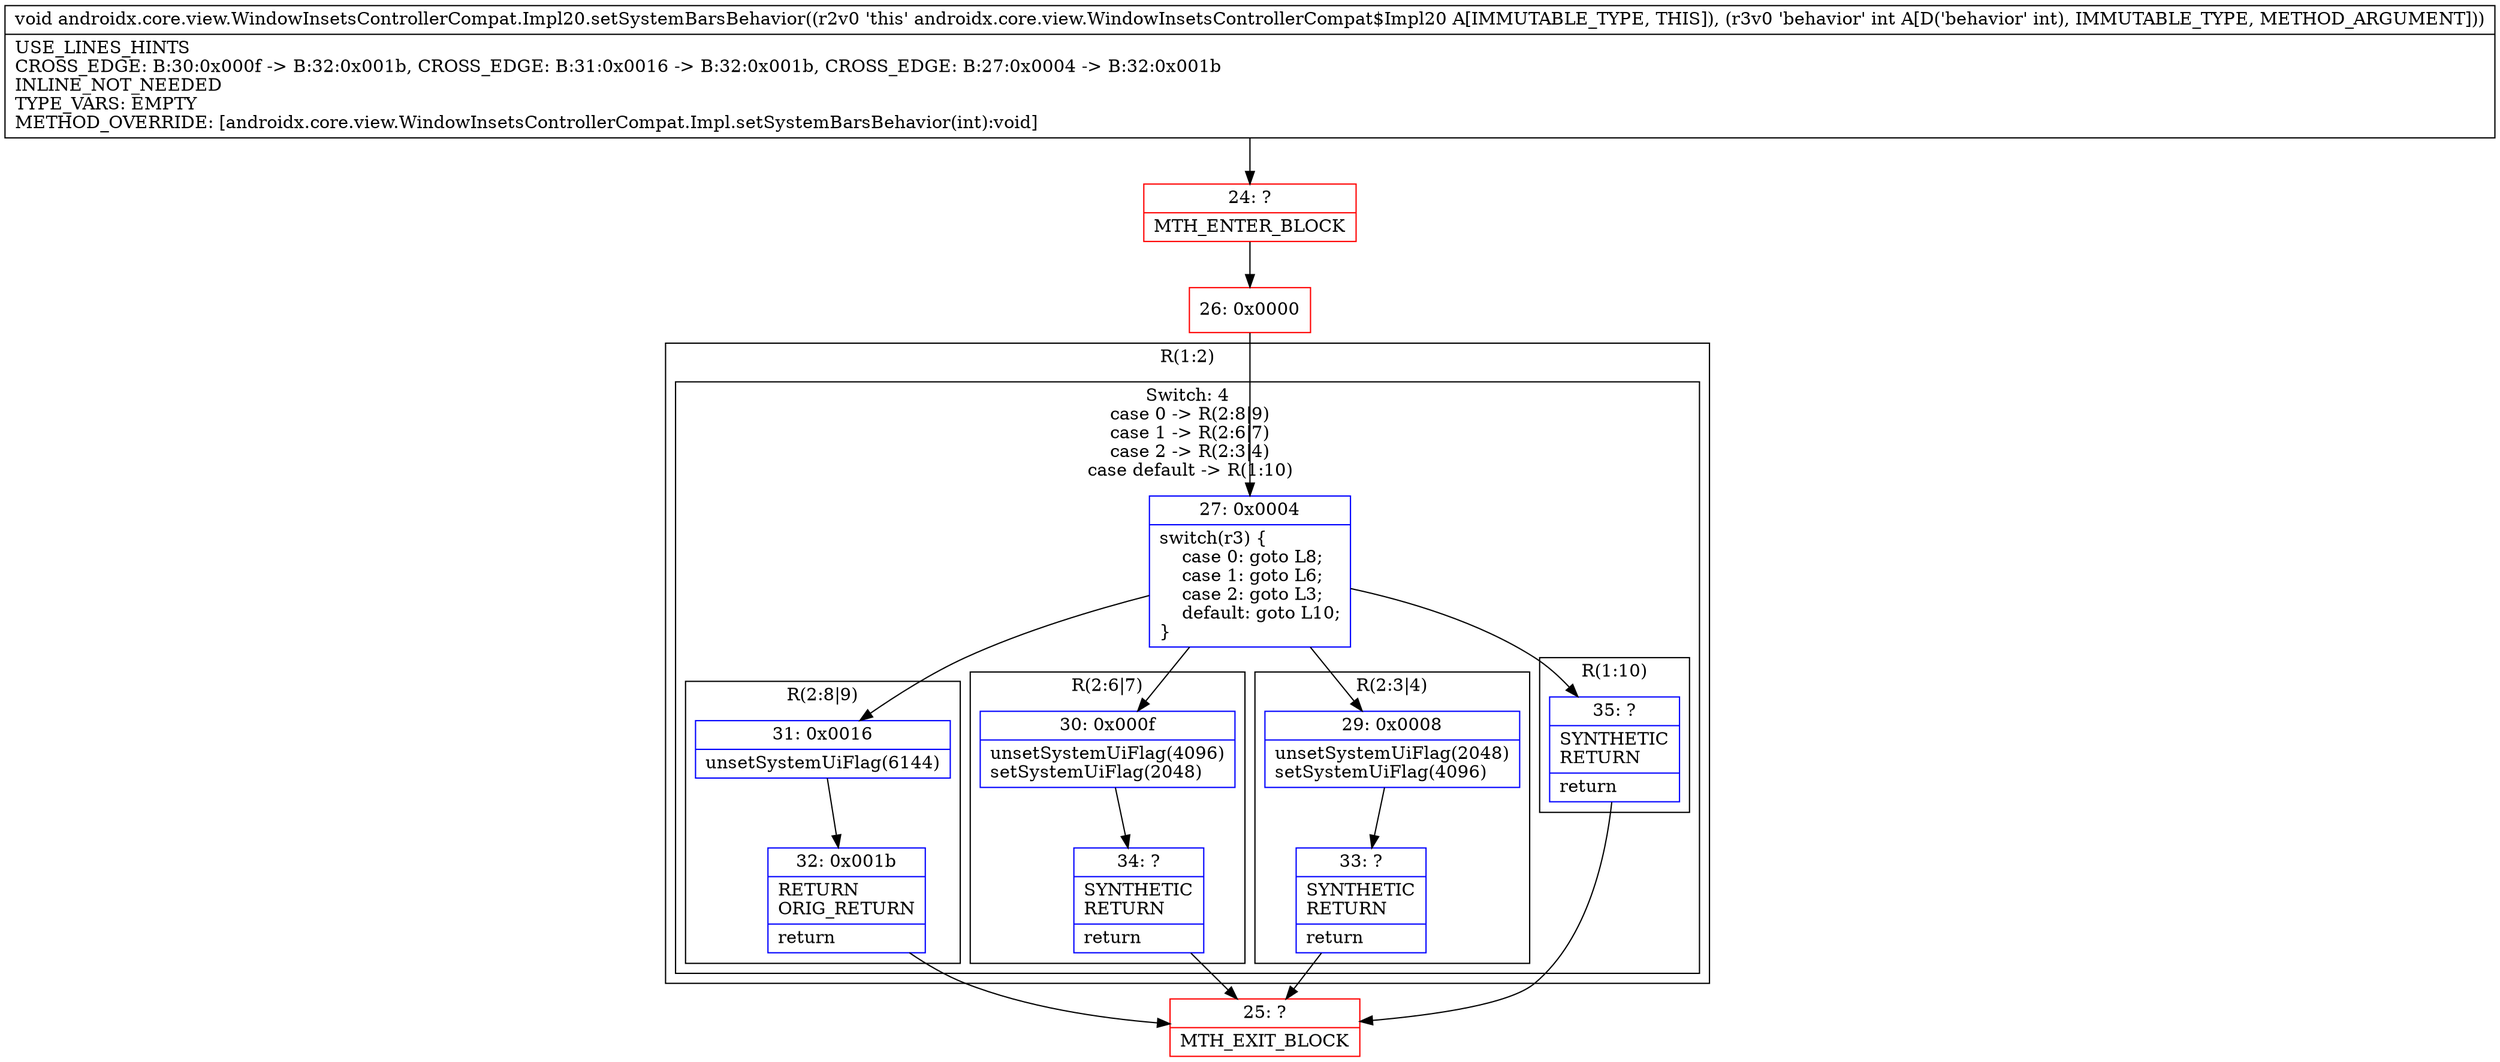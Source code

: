 digraph "CFG forandroidx.core.view.WindowInsetsControllerCompat.Impl20.setSystemBarsBehavior(I)V" {
subgraph cluster_Region_234136792 {
label = "R(1:2)";
node [shape=record,color=blue];
subgraph cluster_SwitchRegion_1121218931 {
label = "Switch: 4
 case 0 -> R(2:8|9)
 case 1 -> R(2:6|7)
 case 2 -> R(2:3|4)
 case default -> R(1:10)";
node [shape=record,color=blue];
Node_27 [shape=record,label="{27\:\ 0x0004|switch(r3) \{\l    case 0: goto L8;\l    case 1: goto L6;\l    case 2: goto L3;\l    default: goto L10;\l\}\l}"];
subgraph cluster_Region_391416733 {
label = "R(2:8|9)";
node [shape=record,color=blue];
Node_31 [shape=record,label="{31\:\ 0x0016|unsetSystemUiFlag(6144)\l}"];
Node_32 [shape=record,label="{32\:\ 0x001b|RETURN\lORIG_RETURN\l|return\l}"];
}
subgraph cluster_Region_1289676200 {
label = "R(2:6|7)";
node [shape=record,color=blue];
Node_30 [shape=record,label="{30\:\ 0x000f|unsetSystemUiFlag(4096)\lsetSystemUiFlag(2048)\l}"];
Node_34 [shape=record,label="{34\:\ ?|SYNTHETIC\lRETURN\l|return\l}"];
}
subgraph cluster_Region_1680104079 {
label = "R(2:3|4)";
node [shape=record,color=blue];
Node_29 [shape=record,label="{29\:\ 0x0008|unsetSystemUiFlag(2048)\lsetSystemUiFlag(4096)\l}"];
Node_33 [shape=record,label="{33\:\ ?|SYNTHETIC\lRETURN\l|return\l}"];
}
subgraph cluster_Region_85647505 {
label = "R(1:10)";
node [shape=record,color=blue];
Node_35 [shape=record,label="{35\:\ ?|SYNTHETIC\lRETURN\l|return\l}"];
}
}
}
Node_24 [shape=record,color=red,label="{24\:\ ?|MTH_ENTER_BLOCK\l}"];
Node_26 [shape=record,color=red,label="{26\:\ 0x0000}"];
Node_25 [shape=record,color=red,label="{25\:\ ?|MTH_EXIT_BLOCK\l}"];
MethodNode[shape=record,label="{void androidx.core.view.WindowInsetsControllerCompat.Impl20.setSystemBarsBehavior((r2v0 'this' androidx.core.view.WindowInsetsControllerCompat$Impl20 A[IMMUTABLE_TYPE, THIS]), (r3v0 'behavior' int A[D('behavior' int), IMMUTABLE_TYPE, METHOD_ARGUMENT]))  | USE_LINES_HINTS\lCROSS_EDGE: B:30:0x000f \-\> B:32:0x001b, CROSS_EDGE: B:31:0x0016 \-\> B:32:0x001b, CROSS_EDGE: B:27:0x0004 \-\> B:32:0x001b\lINLINE_NOT_NEEDED\lTYPE_VARS: EMPTY\lMETHOD_OVERRIDE: [androidx.core.view.WindowInsetsControllerCompat.Impl.setSystemBarsBehavior(int):void]\l}"];
MethodNode -> Node_24;Node_27 -> Node_29;
Node_27 -> Node_30;
Node_27 -> Node_31;
Node_27 -> Node_35;
Node_31 -> Node_32;
Node_32 -> Node_25;
Node_30 -> Node_34;
Node_34 -> Node_25;
Node_29 -> Node_33;
Node_33 -> Node_25;
Node_35 -> Node_25;
Node_24 -> Node_26;
Node_26 -> Node_27;
}

